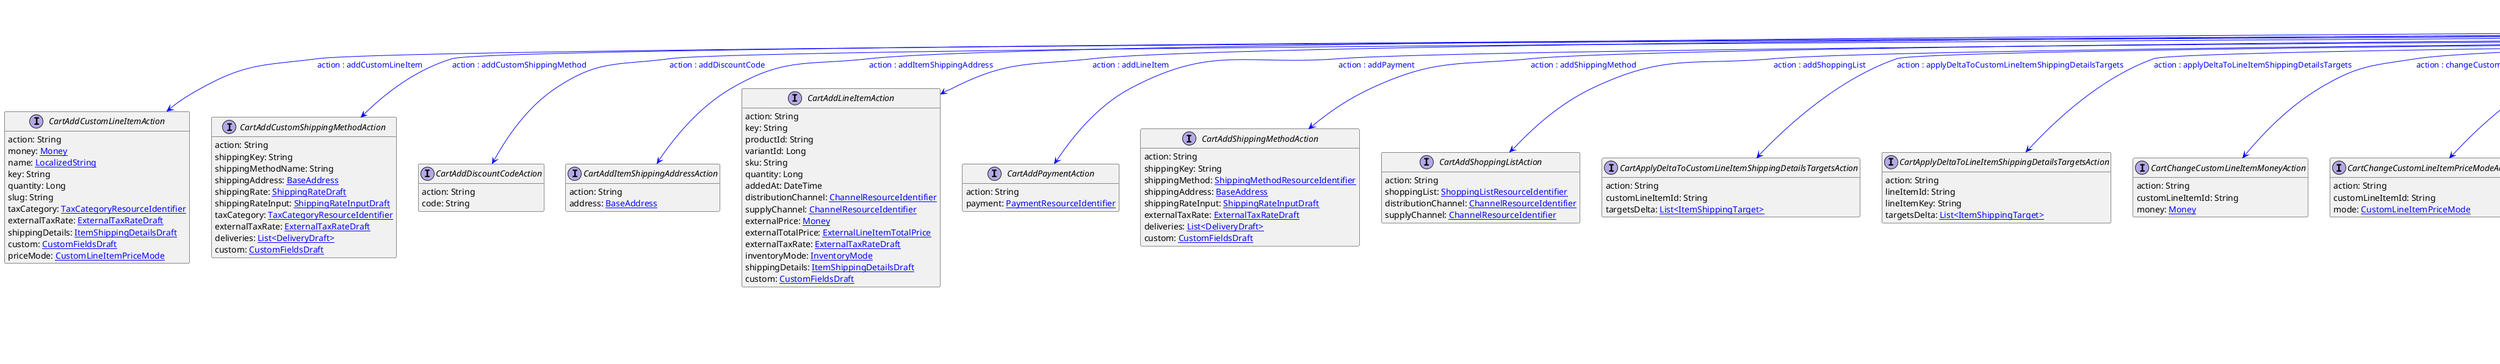 @startuml

hide empty fields
hide empty methods
legend
|= |= line |
|<back:black>   </back>| inheritance |
|<back:green>   </back>| property reference |
|<back:blue>   </back>| discriminated class |
endlegend
interface CartUpdateAction [[CartUpdateAction.svg]]  {
    action: String
}


interface CartAddCustomLineItemAction [[CartAddCustomLineItemAction.svg]]  {
    action: String
    money: [[Money.svg Money]]
    name: [[LocalizedString.svg LocalizedString]]
    key: String
    quantity: Long
    slug: String
    taxCategory: [[TaxCategoryResourceIdentifier.svg TaxCategoryResourceIdentifier]]
    externalTaxRate: [[ExternalTaxRateDraft.svg ExternalTaxRateDraft]]
    shippingDetails: [[ItemShippingDetailsDraft.svg ItemShippingDetailsDraft]]
    custom: [[CustomFieldsDraft.svg CustomFieldsDraft]]
    priceMode: [[CustomLineItemPriceMode.svg CustomLineItemPriceMode]]
}
interface CartAddCustomShippingMethodAction [[CartAddCustomShippingMethodAction.svg]]  {
    action: String
    shippingKey: String
    shippingMethodName: String
    shippingAddress: [[BaseAddress.svg BaseAddress]]
    shippingRate: [[ShippingRateDraft.svg ShippingRateDraft]]
    shippingRateInput: [[ShippingRateInputDraft.svg ShippingRateInputDraft]]
    taxCategory: [[TaxCategoryResourceIdentifier.svg TaxCategoryResourceIdentifier]]
    externalTaxRate: [[ExternalTaxRateDraft.svg ExternalTaxRateDraft]]
    deliveries: [[DeliveryDraft.svg List<DeliveryDraft>]]
    custom: [[CustomFieldsDraft.svg CustomFieldsDraft]]
}
interface CartAddDiscountCodeAction [[CartAddDiscountCodeAction.svg]]  {
    action: String
    code: String
}
interface CartAddItemShippingAddressAction [[CartAddItemShippingAddressAction.svg]]  {
    action: String
    address: [[BaseAddress.svg BaseAddress]]
}
interface CartAddLineItemAction [[CartAddLineItemAction.svg]]  {
    action: String
    key: String
    productId: String
    variantId: Long
    sku: String
    quantity: Long
    addedAt: DateTime
    distributionChannel: [[ChannelResourceIdentifier.svg ChannelResourceIdentifier]]
    supplyChannel: [[ChannelResourceIdentifier.svg ChannelResourceIdentifier]]
    externalPrice: [[Money.svg Money]]
    externalTotalPrice: [[ExternalLineItemTotalPrice.svg ExternalLineItemTotalPrice]]
    externalTaxRate: [[ExternalTaxRateDraft.svg ExternalTaxRateDraft]]
    inventoryMode: [[InventoryMode.svg InventoryMode]]
    shippingDetails: [[ItemShippingDetailsDraft.svg ItemShippingDetailsDraft]]
    custom: [[CustomFieldsDraft.svg CustomFieldsDraft]]
}
interface CartAddPaymentAction [[CartAddPaymentAction.svg]]  {
    action: String
    payment: [[PaymentResourceIdentifier.svg PaymentResourceIdentifier]]
}
interface CartAddShippingMethodAction [[CartAddShippingMethodAction.svg]]  {
    action: String
    shippingKey: String
    shippingMethod: [[ShippingMethodResourceIdentifier.svg ShippingMethodResourceIdentifier]]
    shippingAddress: [[BaseAddress.svg BaseAddress]]
    shippingRateInput: [[ShippingRateInputDraft.svg ShippingRateInputDraft]]
    externalTaxRate: [[ExternalTaxRateDraft.svg ExternalTaxRateDraft]]
    deliveries: [[DeliveryDraft.svg List<DeliveryDraft>]]
    custom: [[CustomFieldsDraft.svg CustomFieldsDraft]]
}
interface CartAddShoppingListAction [[CartAddShoppingListAction.svg]]  {
    action: String
    shoppingList: [[ShoppingListResourceIdentifier.svg ShoppingListResourceIdentifier]]
    distributionChannel: [[ChannelResourceIdentifier.svg ChannelResourceIdentifier]]
    supplyChannel: [[ChannelResourceIdentifier.svg ChannelResourceIdentifier]]
}
interface CartApplyDeltaToCustomLineItemShippingDetailsTargetsAction [[CartApplyDeltaToCustomLineItemShippingDetailsTargetsAction.svg]]  {
    action: String
    customLineItemId: String
    targetsDelta: [[ItemShippingTarget.svg List<ItemShippingTarget>]]
}
interface CartApplyDeltaToLineItemShippingDetailsTargetsAction [[CartApplyDeltaToLineItemShippingDetailsTargetsAction.svg]]  {
    action: String
    lineItemId: String
    lineItemKey: String
    targetsDelta: [[ItemShippingTarget.svg List<ItemShippingTarget>]]
}
interface CartChangeCustomLineItemMoneyAction [[CartChangeCustomLineItemMoneyAction.svg]]  {
    action: String
    customLineItemId: String
    money: [[Money.svg Money]]
}
interface CartChangeCustomLineItemPriceModeAction [[CartChangeCustomLineItemPriceModeAction.svg]]  {
    action: String
    customLineItemId: String
    mode: [[CustomLineItemPriceMode.svg CustomLineItemPriceMode]]
}
interface CartChangeCustomLineItemQuantityAction [[CartChangeCustomLineItemQuantityAction.svg]]  {
    action: String
    customLineItemId: String
    quantity: Long
}
interface CartChangeLineItemQuantityAction [[CartChangeLineItemQuantityAction.svg]]  {
    action: String
    lineItemId: String
    lineItemKey: String
    quantity: Long
    externalPrice: [[Money.svg Money]]
    externalTotalPrice: [[ExternalLineItemTotalPrice.svg ExternalLineItemTotalPrice]]
}
interface CartChangeTaxCalculationModeAction [[CartChangeTaxCalculationModeAction.svg]]  {
    action: String
    taxCalculationMode: [[TaxCalculationMode.svg TaxCalculationMode]]
}
interface CartChangeTaxModeAction [[CartChangeTaxModeAction.svg]]  {
    action: String
    taxMode: [[TaxMode.svg TaxMode]]
}
interface CartChangeTaxRoundingModeAction [[CartChangeTaxRoundingModeAction.svg]]  {
    action: String
    taxRoundingMode: [[RoundingMode.svg RoundingMode]]
}
interface CartFreezeCartAction [[CartFreezeCartAction.svg]]  {
    action: String
}
interface CartRecalculateAction [[CartRecalculateAction.svg]]  {
    action: String
    updateProductData: Boolean
}
interface CartRemoveCustomLineItemAction [[CartRemoveCustomLineItemAction.svg]]  {
    action: String
    customLineItemId: String
}
interface CartRemoveDiscountCodeAction [[CartRemoveDiscountCodeAction.svg]]  {
    action: String
    discountCode: [[DiscountCodeReference.svg DiscountCodeReference]]
}
interface CartRemoveItemShippingAddressAction [[CartRemoveItemShippingAddressAction.svg]]  {
    action: String
    addressKey: String
}
interface CartRemoveLineItemAction [[CartRemoveLineItemAction.svg]]  {
    action: String
    lineItemId: String
    lineItemKey: String
    quantity: Long
    externalPrice: [[Money.svg Money]]
    externalTotalPrice: [[ExternalLineItemTotalPrice.svg ExternalLineItemTotalPrice]]
    shippingDetailsToRemove: [[ItemShippingDetailsDraft.svg ItemShippingDetailsDraft]]
}
interface CartRemovePaymentAction [[CartRemovePaymentAction.svg]]  {
    action: String
    payment: [[PaymentResourceIdentifier.svg PaymentResourceIdentifier]]
}
interface CartRemoveShippingMethodAction [[CartRemoveShippingMethodAction.svg]]  {
    action: String
    shippingKey: String
}
interface CartSetAnonymousIdAction [[CartSetAnonymousIdAction.svg]]  {
    action: String
    anonymousId: String
}
interface CartSetBillingAddressAction [[CartSetBillingAddressAction.svg]]  {
    action: String
    address: [[BaseAddress.svg BaseAddress]]
}
interface CartSetBillingAddressCustomFieldAction [[CartSetBillingAddressCustomFieldAction.svg]]  {
    action: String
    name: String
    value: [[Object.svg Object]]
}
interface CartSetBillingAddressCustomTypeAction [[CartSetBillingAddressCustomTypeAction.svg]]  {
    action: String
    type: [[TypeResourceIdentifier.svg TypeResourceIdentifier]]
    fields: [[FieldContainer.svg FieldContainer]]
}
interface CartSetBusinessUnitAction [[CartSetBusinessUnitAction.svg]]  {
    action: String
    businessUnit: [[BusinessUnitResourceIdentifier.svg BusinessUnitResourceIdentifier]]
}
interface CartSetCartTotalTaxAction [[CartSetCartTotalTaxAction.svg]]  {
    action: String
    externalTotalGross: [[Money.svg Money]]
    externalTaxPortions: [[TaxPortionDraft.svg List<TaxPortionDraft>]]
}
interface CartSetCountryAction [[CartSetCountryAction.svg]]  {
    action: String
    country: String
}
interface CartSetCustomFieldAction [[CartSetCustomFieldAction.svg]]  {
    action: String
    name: String
    value: [[Object.svg Object]]
}
interface CartSetCustomLineItemCustomFieldAction [[CartSetCustomLineItemCustomFieldAction.svg]]  {
    action: String
    customLineItemId: String
    name: String
    value: [[Object.svg Object]]
}
interface CartSetCustomLineItemCustomTypeAction [[CartSetCustomLineItemCustomTypeAction.svg]]  {
    action: String
    customLineItemId: String
    type: [[TypeResourceIdentifier.svg TypeResourceIdentifier]]
    fields: [[FieldContainer.svg FieldContainer]]
}
interface CartSetCustomLineItemShippingDetailsAction [[CartSetCustomLineItemShippingDetailsAction.svg]]  {
    action: String
    customLineItemId: String
    shippingDetails: [[ItemShippingDetailsDraft.svg ItemShippingDetailsDraft]]
}
interface CartSetCustomLineItemTaxAmountAction [[CartSetCustomLineItemTaxAmountAction.svg]]  {
    action: String
    customLineItemId: String
    externalTaxAmount: [[ExternalTaxAmountDraft.svg ExternalTaxAmountDraft]]
}
interface CartSetCustomLineItemTaxRateAction [[CartSetCustomLineItemTaxRateAction.svg]]  {
    action: String
    customLineItemId: String
    externalTaxRate: [[ExternalTaxRateDraft.svg ExternalTaxRateDraft]]
}
interface CartSetCustomShippingMethodAction [[CartSetCustomShippingMethodAction.svg]]  {
    action: String
    shippingMethodName: String
    shippingRate: [[ShippingRateDraft.svg ShippingRateDraft]]
    taxCategory: [[TaxCategoryResourceIdentifier.svg TaxCategoryResourceIdentifier]]
    externalTaxRate: [[ExternalTaxRateDraft.svg ExternalTaxRateDraft]]
}
interface CartSetCustomTypeAction [[CartSetCustomTypeAction.svg]]  {
    action: String
    type: [[TypeResourceIdentifier.svg TypeResourceIdentifier]]
    fields: [[FieldContainer.svg FieldContainer]]
}
interface CartSetCustomerEmailAction [[CartSetCustomerEmailAction.svg]]  {
    action: String
    email: String
}
interface CartSetCustomerGroupAction [[CartSetCustomerGroupAction.svg]]  {
    action: String
    customerGroup: [[CustomerGroupResourceIdentifier.svg CustomerGroupResourceIdentifier]]
}
interface CartSetCustomerIdAction [[CartSetCustomerIdAction.svg]]  {
    action: String
    customerId: String
}
interface CartSetDeleteDaysAfterLastModificationAction [[CartSetDeleteDaysAfterLastModificationAction.svg]]  {
    action: String
    deleteDaysAfterLastModification: Integer
}
interface CartSetDeliveryAddressCustomFieldAction [[CartSetDeliveryAddressCustomFieldAction.svg]]  {
    action: String
    deliveryId: String
    name: String
    value: [[Object.svg Object]]
}
interface CartSetDeliveryAddressCustomTypeAction [[CartSetDeliveryAddressCustomTypeAction.svg]]  {
    action: String
    deliveryId: String
    type: [[TypeResourceIdentifier.svg TypeResourceIdentifier]]
    fields: [[FieldContainer.svg FieldContainer]]
}
interface CartSetDirectDiscountsAction [[CartSetDirectDiscountsAction.svg]]  {
    action: String
    discounts: [[DirectDiscountDraft.svg List<DirectDiscountDraft>]]
}
interface CartSetItemShippingAddressCustomFieldAction [[CartSetItemShippingAddressCustomFieldAction.svg]]  {
    action: String
    addressKey: String
    name: String
    value: [[Object.svg Object]]
}
interface CartSetItemShippingAddressCustomTypeAction [[CartSetItemShippingAddressCustomTypeAction.svg]]  {
    action: String
    addressKey: String
    type: [[TypeResourceIdentifier.svg TypeResourceIdentifier]]
    fields: [[FieldContainer.svg FieldContainer]]
}
interface CartSetKeyAction [[CartSetKeyAction.svg]]  {
    action: String
    key: String
}
interface CartSetLineItemCustomFieldAction [[CartSetLineItemCustomFieldAction.svg]]  {
    action: String
    lineItemId: String
    lineItemKey: String
    name: String
    value: [[Object.svg Object]]
}
interface CartSetLineItemCustomTypeAction [[CartSetLineItemCustomTypeAction.svg]]  {
    action: String
    lineItemId: String
    lineItemKey: String
    type: [[TypeResourceIdentifier.svg TypeResourceIdentifier]]
    fields: [[FieldContainer.svg FieldContainer]]
}
interface CartSetLineItemDistributionChannelAction [[CartSetLineItemDistributionChannelAction.svg]]  {
    action: String
    lineItemId: String
    lineItemKey: String
    distributionChannel: [[ChannelResourceIdentifier.svg ChannelResourceIdentifier]]
}
interface CartSetLineItemInventoryModeAction [[CartSetLineItemInventoryModeAction.svg]]  {
    action: String
    lineItemId: String
    lineItemKey: String
    inventoryMode: [[InventoryMode.svg InventoryMode]]
}
interface CartSetLineItemPriceAction [[CartSetLineItemPriceAction.svg]]  {
    action: String
    lineItemId: String
    lineItemKey: String
    externalPrice: [[Money.svg Money]]
}
interface CartSetLineItemShippingDetailsAction [[CartSetLineItemShippingDetailsAction.svg]]  {
    action: String
    lineItemId: String
    lineItemKey: String
    shippingDetails: [[ItemShippingDetailsDraft.svg ItemShippingDetailsDraft]]
}
interface CartSetLineItemSupplyChannelAction [[CartSetLineItemSupplyChannelAction.svg]]  {
    action: String
    lineItemId: String
    lineItemKey: String
    supplyChannel: [[ChannelResourceIdentifier.svg ChannelResourceIdentifier]]
}
interface CartSetLineItemTaxAmountAction [[CartSetLineItemTaxAmountAction.svg]]  {
    action: String
    lineItemId: String
    lineItemKey: String
    externalTaxAmount: [[ExternalTaxAmountDraft.svg ExternalTaxAmountDraft]]
    shippingKey: String
}
interface CartSetLineItemTaxRateAction [[CartSetLineItemTaxRateAction.svg]]  {
    action: String
    lineItemId: String
    lineItemKey: String
    externalTaxRate: [[ExternalTaxRateDraft.svg ExternalTaxRateDraft]]
    shippingKey: String
}
interface CartSetLineItemTotalPriceAction [[CartSetLineItemTotalPriceAction.svg]]  {
    action: String
    lineItemId: String
    lineItemKey: String
    externalTotalPrice: [[ExternalLineItemTotalPrice.svg ExternalLineItemTotalPrice]]
}
interface CartSetLocaleAction [[CartSetLocaleAction.svg]]  {
    action: String
    locale: String
}
interface CartSetShippingAddressAction [[CartSetShippingAddressAction.svg]]  {
    action: String
    address: [[BaseAddress.svg BaseAddress]]
}
interface CartSetShippingAddressCustomFieldAction [[CartSetShippingAddressCustomFieldAction.svg]]  {
    action: String
    name: String
    value: [[Object.svg Object]]
}
interface CartSetShippingAddressCustomTypeAction [[CartSetShippingAddressCustomTypeAction.svg]]  {
    action: String
    type: [[TypeResourceIdentifier.svg TypeResourceIdentifier]]
    fields: [[FieldContainer.svg FieldContainer]]
}
interface CartSetShippingCustomFieldAction [[CartSetShippingCustomFieldAction.svg]]  {
    action: String
    shippingKey: String
    name: String
    value: [[Object.svg Object]]
}
interface CartSetShippingCustomTypeAction [[CartSetShippingCustomTypeAction.svg]]  {
    action: String
    shippingKey: String
    type: [[TypeResourceIdentifier.svg TypeResourceIdentifier]]
    fields: [[FieldContainer.svg FieldContainer]]
}
interface CartSetShippingMethodAction [[CartSetShippingMethodAction.svg]]  {
    action: String
    shippingMethod: [[ShippingMethodResourceIdentifier.svg ShippingMethodResourceIdentifier]]
    externalTaxRate: [[ExternalTaxRateDraft.svg ExternalTaxRateDraft]]
}
interface CartSetShippingMethodTaxAmountAction [[CartSetShippingMethodTaxAmountAction.svg]]  {
    action: String
    shippingKey: String
    externalTaxAmount: [[ExternalTaxAmountDraft.svg ExternalTaxAmountDraft]]
}
interface CartSetShippingMethodTaxRateAction [[CartSetShippingMethodTaxRateAction.svg]]  {
    action: String
    shippingKey: String
    externalTaxRate: [[ExternalTaxRateDraft.svg ExternalTaxRateDraft]]
}
interface CartSetShippingRateInputAction [[CartSetShippingRateInputAction.svg]]  {
    action: String
    shippingRateInput: [[ShippingRateInputDraft.svg ShippingRateInputDraft]]
}
interface CartUnfreezeCartAction [[CartUnfreezeCartAction.svg]]  {
    action: String
}
interface CartUpdateItemShippingAddressAction [[CartUpdateItemShippingAddressAction.svg]]  {
    action: String
    address: [[BaseAddress.svg BaseAddress]]
}
interface CartUpdate [[CartUpdate.svg]]  {
    version: Long
    actions: [[CartUpdateAction.svg List<CartUpdateAction>]]
}
CartUpdateAction --> CartAddCustomLineItemAction #blue;text:blue : "action : addCustomLineItem"
CartUpdateAction --> CartAddCustomShippingMethodAction #blue;text:blue : "action : addCustomShippingMethod"
CartUpdateAction --> CartAddDiscountCodeAction #blue;text:blue : "action : addDiscountCode"
CartUpdateAction --> CartAddItemShippingAddressAction #blue;text:blue : "action : addItemShippingAddress"
CartUpdateAction --> CartAddLineItemAction #blue;text:blue : "action : addLineItem"
CartUpdateAction --> CartAddPaymentAction #blue;text:blue : "action : addPayment"
CartUpdateAction --> CartAddShippingMethodAction #blue;text:blue : "action : addShippingMethod"
CartUpdateAction --> CartAddShoppingListAction #blue;text:blue : "action : addShoppingList"
CartUpdateAction --> CartApplyDeltaToCustomLineItemShippingDetailsTargetsAction #blue;text:blue : "action : applyDeltaToCustomLineItemShippingDetailsTargets"
CartUpdateAction --> CartApplyDeltaToLineItemShippingDetailsTargetsAction #blue;text:blue : "action : applyDeltaToLineItemShippingDetailsTargets"
CartUpdateAction --> CartChangeCustomLineItemMoneyAction #blue;text:blue : "action : changeCustomLineItemMoney"
CartUpdateAction --> CartChangeCustomLineItemPriceModeAction #blue;text:blue : "action : changeCustomLineItemPriceMode"
CartUpdateAction --> CartChangeCustomLineItemQuantityAction #blue;text:blue : "action : changeCustomLineItemQuantity"
CartUpdateAction --> CartChangeLineItemQuantityAction #blue;text:blue : "action : changeLineItemQuantity"
CartUpdateAction --> CartChangeTaxCalculationModeAction #blue;text:blue : "action : changeTaxCalculationMode"
CartUpdateAction --> CartChangeTaxModeAction #blue;text:blue : "action : changeTaxMode"
CartUpdateAction --> CartChangeTaxRoundingModeAction #blue;text:blue : "action : changeTaxRoundingMode"
CartUpdateAction --> CartFreezeCartAction #blue;text:blue : "action : freezeCart"
CartUpdateAction --> CartRecalculateAction #blue;text:blue : "action : recalculate"
CartUpdateAction --> CartRemoveCustomLineItemAction #blue;text:blue : "action : removeCustomLineItem"
CartUpdateAction --> CartRemoveDiscountCodeAction #blue;text:blue : "action : removeDiscountCode"
CartUpdateAction --> CartRemoveItemShippingAddressAction #blue;text:blue : "action : removeItemShippingAddress"
CartUpdateAction --> CartRemoveLineItemAction #blue;text:blue : "action : removeLineItem"
CartUpdateAction --> CartRemovePaymentAction #blue;text:blue : "action : removePayment"
CartUpdateAction --> CartRemoveShippingMethodAction #blue;text:blue : "action : removeShippingMethod"
CartUpdateAction --> CartSetAnonymousIdAction #blue;text:blue : "action : setAnonymousId"
CartUpdateAction --> CartSetBillingAddressAction #blue;text:blue : "action : setBillingAddress"
CartUpdateAction --> CartSetBillingAddressCustomFieldAction #blue;text:blue : "action : setBillingAddressCustomField"
CartUpdateAction --> CartSetBillingAddressCustomTypeAction #blue;text:blue : "action : setBillingAddressCustomType"
CartUpdateAction --> CartSetBusinessUnitAction #blue;text:blue : "action : setBusinessUnit"
CartUpdateAction --> CartSetCartTotalTaxAction #blue;text:blue : "action : setCartTotalTax"
CartUpdateAction --> CartSetCountryAction #blue;text:blue : "action : setCountry"
CartUpdateAction --> CartSetCustomFieldAction #blue;text:blue : "action : setCustomField"
CartUpdateAction --> CartSetCustomLineItemCustomFieldAction #blue;text:blue : "action : setCustomLineItemCustomField"
CartUpdateAction --> CartSetCustomLineItemCustomTypeAction #blue;text:blue : "action : setCustomLineItemCustomType"
CartUpdateAction --> CartSetCustomLineItemShippingDetailsAction #blue;text:blue : "action : setCustomLineItemShippingDetails"
CartUpdateAction --> CartSetCustomLineItemTaxAmountAction #blue;text:blue : "action : setCustomLineItemTaxAmount"
CartUpdateAction --> CartSetCustomLineItemTaxRateAction #blue;text:blue : "action : setCustomLineItemTaxRate"
CartUpdateAction --> CartSetCustomShippingMethodAction #blue;text:blue : "action : setCustomShippingMethod"
CartUpdateAction --> CartSetCustomTypeAction #blue;text:blue : "action : setCustomType"
CartUpdateAction --> CartSetCustomerEmailAction #blue;text:blue : "action : setCustomerEmail"
CartUpdateAction --> CartSetCustomerGroupAction #blue;text:blue : "action : setCustomerGroup"
CartUpdateAction --> CartSetCustomerIdAction #blue;text:blue : "action : setCustomerId"
CartUpdateAction --> CartSetDeleteDaysAfterLastModificationAction #blue;text:blue : "action : setDeleteDaysAfterLastModification"
CartUpdateAction --> CartSetDeliveryAddressCustomFieldAction #blue;text:blue : "action : setDeliveryAddressCustomField"
CartUpdateAction --> CartSetDeliveryAddressCustomTypeAction #blue;text:blue : "action : setDeliveryAddressCustomType"
CartUpdateAction --> CartSetDirectDiscountsAction #blue;text:blue : "action : setDirectDiscounts"
CartUpdateAction --> CartSetItemShippingAddressCustomFieldAction #blue;text:blue : "action : setItemShippingAddressCustomField"
CartUpdateAction --> CartSetItemShippingAddressCustomTypeAction #blue;text:blue : "action : setItemShippingAddressCustomType"
CartUpdateAction --> CartSetKeyAction #blue;text:blue : "action : setKey"
CartUpdateAction --> CartSetLineItemCustomFieldAction #blue;text:blue : "action : setLineItemCustomField"
CartUpdateAction --> CartSetLineItemCustomTypeAction #blue;text:blue : "action : setLineItemCustomType"
CartUpdateAction --> CartSetLineItemDistributionChannelAction #blue;text:blue : "action : setLineItemDistributionChannel"
CartUpdateAction --> CartSetLineItemInventoryModeAction #blue;text:blue : "action : setLineItemInventoryMode"
CartUpdateAction --> CartSetLineItemPriceAction #blue;text:blue : "action : setLineItemPrice"
CartUpdateAction --> CartSetLineItemShippingDetailsAction #blue;text:blue : "action : setLineItemShippingDetails"
CartUpdateAction --> CartSetLineItemSupplyChannelAction #blue;text:blue : "action : setLineItemSupplyChannel"
CartUpdateAction --> CartSetLineItemTaxAmountAction #blue;text:blue : "action : setLineItemTaxAmount"
CartUpdateAction --> CartSetLineItemTaxRateAction #blue;text:blue : "action : setLineItemTaxRate"
CartUpdateAction --> CartSetLineItemTotalPriceAction #blue;text:blue : "action : setLineItemTotalPrice"
CartUpdateAction --> CartSetLocaleAction #blue;text:blue : "action : setLocale"
CartUpdateAction --> CartSetShippingAddressAction #blue;text:blue : "action : setShippingAddress"
CartUpdateAction --> CartSetShippingAddressCustomFieldAction #blue;text:blue : "action : setShippingAddressCustomField"
CartUpdateAction --> CartSetShippingAddressCustomTypeAction #blue;text:blue : "action : setShippingAddressCustomType"
CartUpdateAction --> CartSetShippingCustomFieldAction #blue;text:blue : "action : setShippingCustomField"
CartUpdateAction --> CartSetShippingCustomTypeAction #blue;text:blue : "action : setShippingCustomType"
CartUpdateAction --> CartSetShippingMethodAction #blue;text:blue : "action : setShippingMethod"
CartUpdateAction --> CartSetShippingMethodTaxAmountAction #blue;text:blue : "action : setShippingMethodTaxAmount"
CartUpdateAction --> CartSetShippingMethodTaxRateAction #blue;text:blue : "action : setShippingMethodTaxRate"
CartUpdateAction --> CartSetShippingRateInputAction #blue;text:blue : "action : setShippingRateInput"
CartUpdateAction --> CartUnfreezeCartAction #blue;text:blue : "action : unfreezeCart"
CartUpdateAction --> CartUpdateItemShippingAddressAction #blue;text:blue : "action : updateItemShippingAddress"
CartUpdateAction --> CartUpdate #green;text:green : "actions"
@enduml
